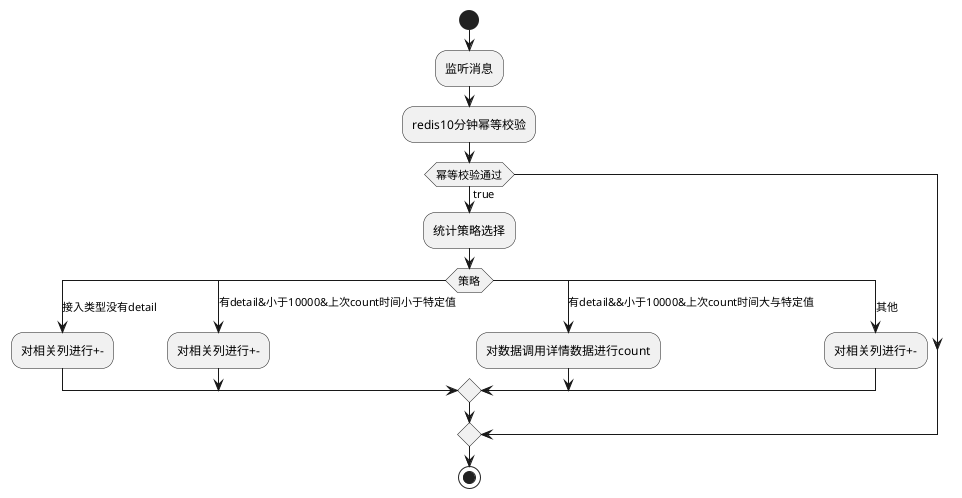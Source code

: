 @startuml
start
:监听消息;
:redis10分钟幂等校验;
if(幂等校验通过) then (true);
:统计策略选择;
switch (策略)
case (接入类型没有detail)
  :对相关列进行+-;
case (有detail&小于10000&上次count时间小于特定值)
  :对相关列进行+-;
case (有detail&&小于10000&上次count时间大与特定值)
  :对数据调用详情数据进行count;
case (其他)
  :对相关列进行+-;
endswitch
endif
stop

@enduml

